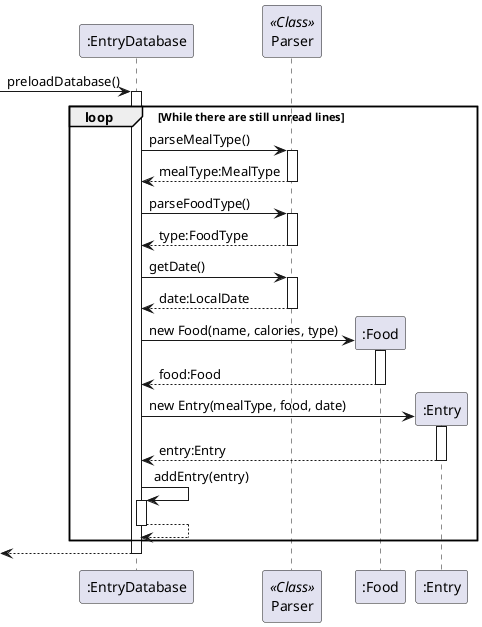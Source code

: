 @startuml
'https://plantuml.com/sequence-diagram

-> ":EntryDatabase": preloadDatabase()
activate ":EntryDatabase"
participant Parser << Class >>
loop While there are still unread lines

    ":EntryDatabase" -> Parser: parseMealType()
    activate Parser
    return mealType:MealType

    ":EntryDatabase" -> Parser: parseFoodType()
    activate Parser
    return type:FoodType

    ":EntryDatabase" -> Parser: getDate()
    activate Parser
    return date:LocalDate

    create ":Food"
    ":EntryDatabase" -> ":Food": new Food(name, calories, type)
    activate ":Food"
    return food:Food

    create ":Entry"
    ":EntryDatabase" -> ":Entry": new Entry(mealType, food, date)
    activate ":Entry"
    return entry:Entry

    ":EntryDatabase" -> ":EntryDatabase": addEntry(entry)
    activate ":EntryDatabase"
    return

end

return
@enduml
